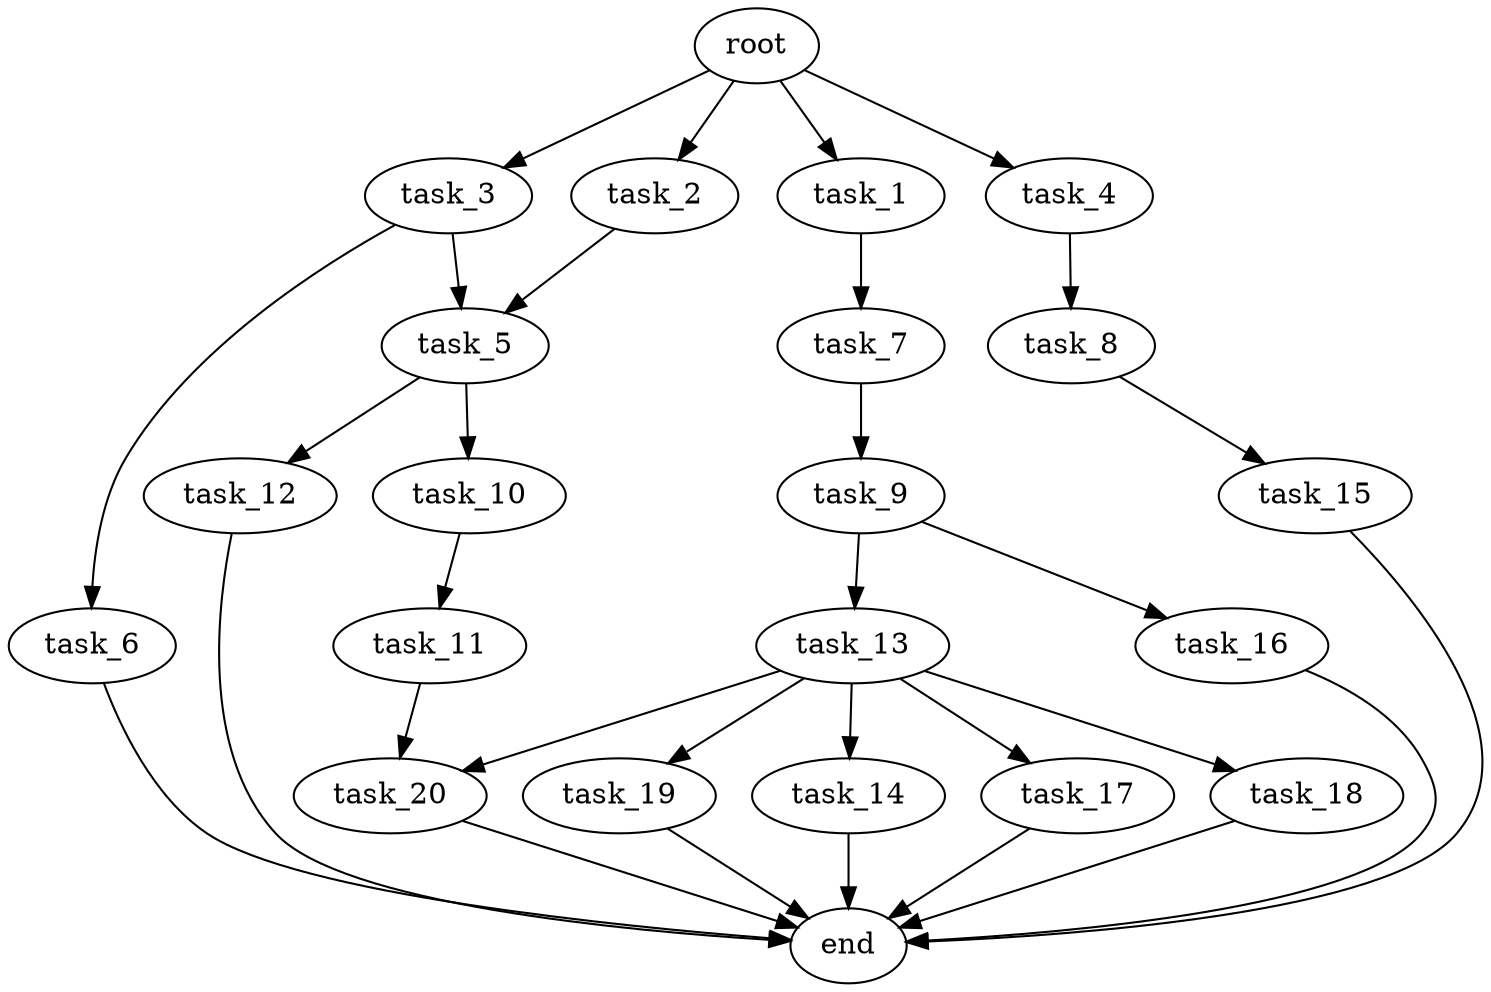 digraph G {
  root [size="0.000000e+00"];
  task_1 [size="1.856157e+09"];
  task_2 [size="1.881798e+08"];
  task_3 [size="8.568436e+09"];
  task_4 [size="7.760390e+09"];
  task_5 [size="2.388627e+09"];
  task_6 [size="7.210315e+09"];
  task_7 [size="6.583236e+09"];
  task_8 [size="5.390026e+09"];
  task_9 [size="3.875521e+09"];
  task_10 [size="5.241174e+09"];
  task_11 [size="4.975994e+09"];
  task_12 [size="5.515127e+09"];
  task_13 [size="6.130779e+09"];
  task_14 [size="3.226678e+09"];
  task_15 [size="6.409398e+09"];
  task_16 [size="1.105531e+09"];
  task_17 [size="5.232482e+09"];
  task_18 [size="6.677318e+08"];
  task_19 [size="8.352098e+09"];
  task_20 [size="1.298613e+09"];
  end [size="0.000000e+00"];

  root -> task_1 [size="1.000000e-12"];
  root -> task_2 [size="1.000000e-12"];
  root -> task_3 [size="1.000000e-12"];
  root -> task_4 [size="1.000000e-12"];
  task_1 -> task_7 [size="6.583236e+08"];
  task_2 -> task_5 [size="1.194313e+08"];
  task_3 -> task_5 [size="1.194313e+08"];
  task_3 -> task_6 [size="7.210315e+08"];
  task_4 -> task_8 [size="5.390026e+08"];
  task_5 -> task_10 [size="5.241174e+08"];
  task_5 -> task_12 [size="5.515127e+08"];
  task_6 -> end [size="1.000000e-12"];
  task_7 -> task_9 [size="3.875521e+08"];
  task_8 -> task_15 [size="6.409398e+08"];
  task_9 -> task_13 [size="6.130779e+08"];
  task_9 -> task_16 [size="1.105531e+08"];
  task_10 -> task_11 [size="4.975994e+08"];
  task_11 -> task_20 [size="6.493064e+07"];
  task_12 -> end [size="1.000000e-12"];
  task_13 -> task_14 [size="3.226678e+08"];
  task_13 -> task_17 [size="5.232482e+08"];
  task_13 -> task_18 [size="6.677318e+07"];
  task_13 -> task_19 [size="8.352098e+08"];
  task_13 -> task_20 [size="6.493064e+07"];
  task_14 -> end [size="1.000000e-12"];
  task_15 -> end [size="1.000000e-12"];
  task_16 -> end [size="1.000000e-12"];
  task_17 -> end [size="1.000000e-12"];
  task_18 -> end [size="1.000000e-12"];
  task_19 -> end [size="1.000000e-12"];
  task_20 -> end [size="1.000000e-12"];
}
